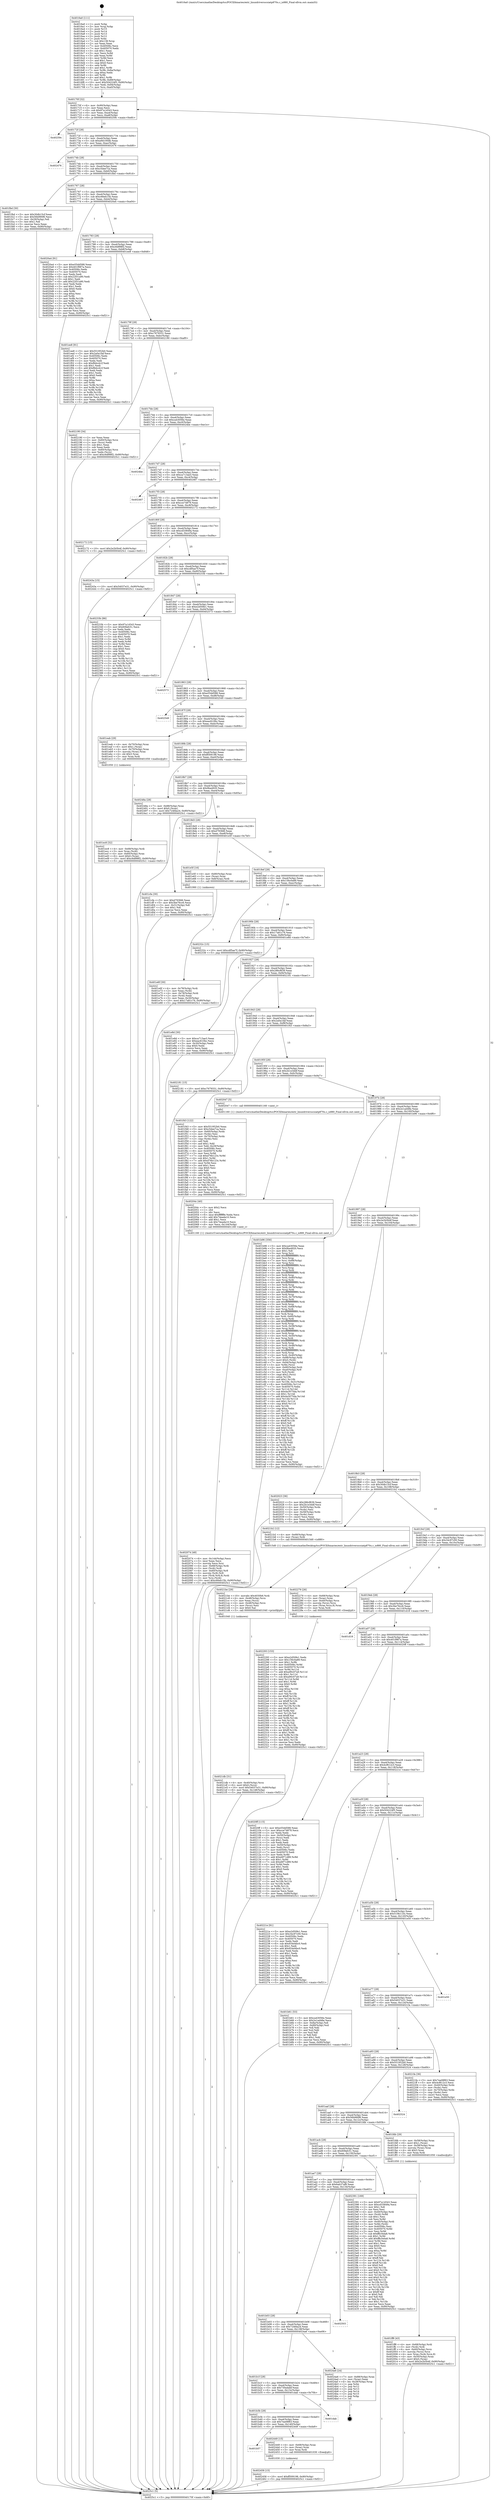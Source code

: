 digraph "0x4016a0" {
  label = "0x4016a0 (/mnt/c/Users/mathe/Desktop/tcc/POCII/binaries/extr_linuxdriversscsiatp870u.c_is880_Final-ollvm.out::main(0))"
  labelloc = "t"
  node[shape=record]

  Entry [label="",width=0.3,height=0.3,shape=circle,fillcolor=black,style=filled]
  "0x40170f" [label="{
     0x40170f [32]\l
     | [instrs]\l
     &nbsp;&nbsp;0x40170f \<+6\>: mov -0x90(%rbp),%eax\l
     &nbsp;&nbsp;0x401715 \<+2\>: mov %eax,%ecx\l
     &nbsp;&nbsp;0x401717 \<+6\>: sub $0x97a14543,%ecx\l
     &nbsp;&nbsp;0x40171d \<+6\>: mov %eax,-0xa4(%rbp)\l
     &nbsp;&nbsp;0x401723 \<+6\>: mov %ecx,-0xa8(%rbp)\l
     &nbsp;&nbsp;0x401729 \<+6\>: je 000000000040259c \<main+0xefc\>\l
  }"]
  "0x40259c" [label="{
     0x40259c\l
  }", style=dashed]
  "0x40172f" [label="{
     0x40172f [28]\l
     | [instrs]\l
     &nbsp;&nbsp;0x40172f \<+5\>: jmp 0000000000401734 \<main+0x94\>\l
     &nbsp;&nbsp;0x401734 \<+6\>: mov -0xa4(%rbp),%eax\l
     &nbsp;&nbsp;0x40173a \<+5\>: sub $0xa9d100db,%eax\l
     &nbsp;&nbsp;0x40173f \<+6\>: mov %eax,-0xac(%rbp)\l
     &nbsp;&nbsp;0x401745 \<+6\>: je 0000000000402476 \<main+0xdd6\>\l
  }"]
  Exit [label="",width=0.3,height=0.3,shape=circle,fillcolor=black,style=filled,peripheries=2]
  "0x402476" [label="{
     0x402476\l
  }", style=dashed]
  "0x40174b" [label="{
     0x40174b [28]\l
     | [instrs]\l
     &nbsp;&nbsp;0x40174b \<+5\>: jmp 0000000000401750 \<main+0xb0\>\l
     &nbsp;&nbsp;0x401750 \<+6\>: mov -0xa4(%rbp),%eax\l
     &nbsp;&nbsp;0x401756 \<+5\>: sub $0xc5dee7ca,%eax\l
     &nbsp;&nbsp;0x40175b \<+6\>: mov %eax,-0xb0(%rbp)\l
     &nbsp;&nbsp;0x401761 \<+6\>: je 0000000000401fbd \<main+0x91d\>\l
  }"]
  "0x402458" [label="{
     0x402458 [15]\l
     | [instrs]\l
     &nbsp;&nbsp;0x402458 \<+10\>: movl $0xff309198,-0x90(%rbp)\l
     &nbsp;&nbsp;0x402462 \<+5\>: jmp 00000000004025c1 \<main+0xf21\>\l
  }"]
  "0x401fbd" [label="{
     0x401fbd [30]\l
     | [instrs]\l
     &nbsp;&nbsp;0x401fbd \<+5\>: mov $0x30db15cf,%eax\l
     &nbsp;&nbsp;0x401fc2 \<+5\>: mov $0x56b990f6,%ecx\l
     &nbsp;&nbsp;0x401fc7 \<+3\>: mov -0x29(%rbp),%dl\l
     &nbsp;&nbsp;0x401fca \<+3\>: test $0x1,%dl\l
     &nbsp;&nbsp;0x401fcd \<+3\>: cmovne %ecx,%eax\l
     &nbsp;&nbsp;0x401fd0 \<+6\>: mov %eax,-0x90(%rbp)\l
     &nbsp;&nbsp;0x401fd6 \<+5\>: jmp 00000000004025c1 \<main+0xf21\>\l
  }"]
  "0x401767" [label="{
     0x401767 [28]\l
     | [instrs]\l
     &nbsp;&nbsp;0x401767 \<+5\>: jmp 000000000040176c \<main+0xcc\>\l
     &nbsp;&nbsp;0x40176c \<+6\>: mov -0xa4(%rbp),%eax\l
     &nbsp;&nbsp;0x401772 \<+5\>: sub $0xc66eb15b,%eax\l
     &nbsp;&nbsp;0x401777 \<+6\>: mov %eax,-0xb4(%rbp)\l
     &nbsp;&nbsp;0x40177d \<+6\>: je 00000000004020a4 \<main+0xa04\>\l
  }"]
  "0x401b57" [label="{
     0x401b57\l
  }", style=dashed]
  "0x4020a4" [label="{
     0x4020a4 [91]\l
     | [instrs]\l
     &nbsp;&nbsp;0x4020a4 \<+5\>: mov $0xe55dd588,%eax\l
     &nbsp;&nbsp;0x4020a9 \<+5\>: mov $0x401f987a,%ecx\l
     &nbsp;&nbsp;0x4020ae \<+7\>: mov 0x40506c,%edx\l
     &nbsp;&nbsp;0x4020b5 \<+7\>: mov 0x405070,%esi\l
     &nbsp;&nbsp;0x4020bc \<+2\>: mov %edx,%edi\l
     &nbsp;&nbsp;0x4020be \<+6\>: sub $0x22f31a90,%edi\l
     &nbsp;&nbsp;0x4020c4 \<+3\>: sub $0x1,%edi\l
     &nbsp;&nbsp;0x4020c7 \<+6\>: add $0x22f31a90,%edi\l
     &nbsp;&nbsp;0x4020cd \<+3\>: imul %edi,%edx\l
     &nbsp;&nbsp;0x4020d0 \<+3\>: and $0x1,%edx\l
     &nbsp;&nbsp;0x4020d3 \<+3\>: cmp $0x0,%edx\l
     &nbsp;&nbsp;0x4020d6 \<+4\>: sete %r8b\l
     &nbsp;&nbsp;0x4020da \<+3\>: cmp $0xa,%esi\l
     &nbsp;&nbsp;0x4020dd \<+4\>: setl %r9b\l
     &nbsp;&nbsp;0x4020e1 \<+3\>: mov %r8b,%r10b\l
     &nbsp;&nbsp;0x4020e4 \<+3\>: and %r9b,%r10b\l
     &nbsp;&nbsp;0x4020e7 \<+3\>: xor %r9b,%r8b\l
     &nbsp;&nbsp;0x4020ea \<+3\>: or %r8b,%r10b\l
     &nbsp;&nbsp;0x4020ed \<+4\>: test $0x1,%r10b\l
     &nbsp;&nbsp;0x4020f1 \<+3\>: cmovne %ecx,%eax\l
     &nbsp;&nbsp;0x4020f4 \<+6\>: mov %eax,-0x90(%rbp)\l
     &nbsp;&nbsp;0x4020fa \<+5\>: jmp 00000000004025c1 \<main+0xf21\>\l
  }"]
  "0x401783" [label="{
     0x401783 [28]\l
     | [instrs]\l
     &nbsp;&nbsp;0x401783 \<+5\>: jmp 0000000000401788 \<main+0xe8\>\l
     &nbsp;&nbsp;0x401788 \<+6\>: mov -0xa4(%rbp),%eax\l
     &nbsp;&nbsp;0x40178e \<+5\>: sub $0xc6df98f2,%eax\l
     &nbsp;&nbsp;0x401793 \<+6\>: mov %eax,-0xb8(%rbp)\l
     &nbsp;&nbsp;0x401799 \<+6\>: je 0000000000401ee8 \<main+0x848\>\l
  }"]
  "0x402449" [label="{
     0x402449 [15]\l
     | [instrs]\l
     &nbsp;&nbsp;0x402449 \<+4\>: mov -0x68(%rbp),%rax\l
     &nbsp;&nbsp;0x40244d \<+3\>: mov (%rax),%rax\l
     &nbsp;&nbsp;0x402450 \<+3\>: mov %rax,%rdi\l
     &nbsp;&nbsp;0x402453 \<+5\>: call 0000000000401030 \<free@plt\>\l
     | [calls]\l
     &nbsp;&nbsp;0x401030 \{1\} (unknown)\l
  }"]
  "0x401ee8" [label="{
     0x401ee8 [91]\l
     | [instrs]\l
     &nbsp;&nbsp;0x401ee8 \<+5\>: mov $0x551952b0,%eax\l
     &nbsp;&nbsp;0x401eed \<+5\>: mov $0x2a0a1faf,%ecx\l
     &nbsp;&nbsp;0x401ef2 \<+7\>: mov 0x40506c,%edx\l
     &nbsp;&nbsp;0x401ef9 \<+7\>: mov 0x405070,%esi\l
     &nbsp;&nbsp;0x401f00 \<+2\>: mov %edx,%edi\l
     &nbsp;&nbsp;0x401f02 \<+6\>: sub $0xf6dccb1f,%edi\l
     &nbsp;&nbsp;0x401f08 \<+3\>: sub $0x1,%edi\l
     &nbsp;&nbsp;0x401f0b \<+6\>: add $0xf6dccb1f,%edi\l
     &nbsp;&nbsp;0x401f11 \<+3\>: imul %edi,%edx\l
     &nbsp;&nbsp;0x401f14 \<+3\>: and $0x1,%edx\l
     &nbsp;&nbsp;0x401f17 \<+3\>: cmp $0x0,%edx\l
     &nbsp;&nbsp;0x401f1a \<+4\>: sete %r8b\l
     &nbsp;&nbsp;0x401f1e \<+3\>: cmp $0xa,%esi\l
     &nbsp;&nbsp;0x401f21 \<+4\>: setl %r9b\l
     &nbsp;&nbsp;0x401f25 \<+3\>: mov %r8b,%r10b\l
     &nbsp;&nbsp;0x401f28 \<+3\>: and %r9b,%r10b\l
     &nbsp;&nbsp;0x401f2b \<+3\>: xor %r9b,%r8b\l
     &nbsp;&nbsp;0x401f2e \<+3\>: or %r8b,%r10b\l
     &nbsp;&nbsp;0x401f31 \<+4\>: test $0x1,%r10b\l
     &nbsp;&nbsp;0x401f35 \<+3\>: cmovne %ecx,%eax\l
     &nbsp;&nbsp;0x401f38 \<+6\>: mov %eax,-0x90(%rbp)\l
     &nbsp;&nbsp;0x401f3e \<+5\>: jmp 00000000004025c1 \<main+0xf21\>\l
  }"]
  "0x40179f" [label="{
     0x40179f [28]\l
     | [instrs]\l
     &nbsp;&nbsp;0x40179f \<+5\>: jmp 00000000004017a4 \<main+0x104\>\l
     &nbsp;&nbsp;0x4017a4 \<+6\>: mov -0xa4(%rbp),%eax\l
     &nbsp;&nbsp;0x4017aa \<+5\>: sub $0xc7679331,%eax\l
     &nbsp;&nbsp;0x4017af \<+6\>: mov %eax,-0xbc(%rbp)\l
     &nbsp;&nbsp;0x4017b5 \<+6\>: je 0000000000402190 \<main+0xaf0\>\l
  }"]
  "0x401b3b" [label="{
     0x401b3b [28]\l
     | [instrs]\l
     &nbsp;&nbsp;0x401b3b \<+5\>: jmp 0000000000401b40 \<main+0x4a0\>\l
     &nbsp;&nbsp;0x401b40 \<+6\>: mov -0xa4(%rbp),%eax\l
     &nbsp;&nbsp;0x401b46 \<+5\>: sub $0x7ea08f63,%eax\l
     &nbsp;&nbsp;0x401b4b \<+6\>: mov %eax,-0x140(%rbp)\l
     &nbsp;&nbsp;0x401b51 \<+6\>: je 0000000000402449 \<main+0xda9\>\l
  }"]
  "0x402190" [label="{
     0x402190 [34]\l
     | [instrs]\l
     &nbsp;&nbsp;0x402190 \<+2\>: xor %eax,%eax\l
     &nbsp;&nbsp;0x402192 \<+4\>: mov -0x60(%rbp),%rcx\l
     &nbsp;&nbsp;0x402196 \<+2\>: mov (%rcx),%edx\l
     &nbsp;&nbsp;0x402198 \<+3\>: sub $0x1,%eax\l
     &nbsp;&nbsp;0x40219b \<+2\>: sub %eax,%edx\l
     &nbsp;&nbsp;0x40219d \<+4\>: mov -0x60(%rbp),%rcx\l
     &nbsp;&nbsp;0x4021a1 \<+2\>: mov %edx,(%rcx)\l
     &nbsp;&nbsp;0x4021a3 \<+10\>: movl $0xc6df98f2,-0x90(%rbp)\l
     &nbsp;&nbsp;0x4021ad \<+5\>: jmp 00000000004025c1 \<main+0xf21\>\l
  }"]
  "0x4017bb" [label="{
     0x4017bb [28]\l
     | [instrs]\l
     &nbsp;&nbsp;0x4017bb \<+5\>: jmp 00000000004017c0 \<main+0x120\>\l
     &nbsp;&nbsp;0x4017c0 \<+6\>: mov -0xa4(%rbp),%eax\l
     &nbsp;&nbsp;0x4017c6 \<+5\>: sub $0xca43056e,%eax\l
     &nbsp;&nbsp;0x4017cb \<+6\>: mov %eax,-0xc0(%rbp)\l
     &nbsp;&nbsp;0x4017d1 \<+6\>: je 00000000004024be \<main+0xe1e\>\l
  }"]
  "0x401dab" [label="{
     0x401dab\l
  }", style=dashed]
  "0x4024be" [label="{
     0x4024be\l
  }", style=dashed]
  "0x4017d7" [label="{
     0x4017d7 [28]\l
     | [instrs]\l
     &nbsp;&nbsp;0x4017d7 \<+5\>: jmp 00000000004017dc \<main+0x13c\>\l
     &nbsp;&nbsp;0x4017dc \<+6\>: mov -0xa4(%rbp),%eax\l
     &nbsp;&nbsp;0x4017e2 \<+5\>: sub $0xca713ae3,%eax\l
     &nbsp;&nbsp;0x4017e7 \<+6\>: mov %eax,-0xc4(%rbp)\l
     &nbsp;&nbsp;0x4017ed \<+6\>: je 0000000000402467 \<main+0xdc7\>\l
  }"]
  "0x401b1f" [label="{
     0x401b1f [28]\l
     | [instrs]\l
     &nbsp;&nbsp;0x401b1f \<+5\>: jmp 0000000000401b24 \<main+0x484\>\l
     &nbsp;&nbsp;0x401b24 \<+6\>: mov -0xa4(%rbp),%eax\l
     &nbsp;&nbsp;0x401b2a \<+5\>: sub $0x730a4ebf,%eax\l
     &nbsp;&nbsp;0x401b2f \<+6\>: mov %eax,-0x13c(%rbp)\l
     &nbsp;&nbsp;0x401b35 \<+6\>: je 0000000000401dab \<main+0x70b\>\l
  }"]
  "0x402467" [label="{
     0x402467\l
  }", style=dashed]
  "0x4017f3" [label="{
     0x4017f3 [28]\l
     | [instrs]\l
     &nbsp;&nbsp;0x4017f3 \<+5\>: jmp 00000000004017f8 \<main+0x158\>\l
     &nbsp;&nbsp;0x4017f8 \<+6\>: mov -0xa4(%rbp),%eax\l
     &nbsp;&nbsp;0x4017fe \<+5\>: sub $0xcce74879,%eax\l
     &nbsp;&nbsp;0x401803 \<+6\>: mov %eax,-0xc8(%rbp)\l
     &nbsp;&nbsp;0x401809 \<+6\>: je 0000000000402172 \<main+0xad2\>\l
  }"]
  "0x4024a6" [label="{
     0x4024a6 [24]\l
     | [instrs]\l
     &nbsp;&nbsp;0x4024a6 \<+7\>: mov -0x88(%rbp),%rax\l
     &nbsp;&nbsp;0x4024ad \<+2\>: mov (%rax),%eax\l
     &nbsp;&nbsp;0x4024af \<+4\>: lea -0x28(%rbp),%rsp\l
     &nbsp;&nbsp;0x4024b3 \<+1\>: pop %rbx\l
     &nbsp;&nbsp;0x4024b4 \<+2\>: pop %r12\l
     &nbsp;&nbsp;0x4024b6 \<+2\>: pop %r13\l
     &nbsp;&nbsp;0x4024b8 \<+2\>: pop %r14\l
     &nbsp;&nbsp;0x4024ba \<+2\>: pop %r15\l
     &nbsp;&nbsp;0x4024bc \<+1\>: pop %rbp\l
     &nbsp;&nbsp;0x4024bd \<+1\>: ret\l
  }"]
  "0x402172" [label="{
     0x402172 [15]\l
     | [instrs]\l
     &nbsp;&nbsp;0x402172 \<+10\>: movl $0x2e2b5b4f,-0x90(%rbp)\l
     &nbsp;&nbsp;0x40217c \<+5\>: jmp 00000000004025c1 \<main+0xf21\>\l
  }"]
  "0x40180f" [label="{
     0x40180f [28]\l
     | [instrs]\l
     &nbsp;&nbsp;0x40180f \<+5\>: jmp 0000000000401814 \<main+0x174\>\l
     &nbsp;&nbsp;0x401814 \<+6\>: mov -0xa4(%rbp),%eax\l
     &nbsp;&nbsp;0x40181a \<+5\>: sub $0xcd33849a,%eax\l
     &nbsp;&nbsp;0x40181f \<+6\>: mov %eax,-0xcc(%rbp)\l
     &nbsp;&nbsp;0x401825 \<+6\>: je 000000000040243a \<main+0xd9a\>\l
  }"]
  "0x401b03" [label="{
     0x401b03 [28]\l
     | [instrs]\l
     &nbsp;&nbsp;0x401b03 \<+5\>: jmp 0000000000401b08 \<main+0x468\>\l
     &nbsp;&nbsp;0x401b08 \<+6\>: mov -0xa4(%rbp),%eax\l
     &nbsp;&nbsp;0x401b0e \<+5\>: sub $0x724fda24,%eax\l
     &nbsp;&nbsp;0x401b13 \<+6\>: mov %eax,-0x138(%rbp)\l
     &nbsp;&nbsp;0x401b19 \<+6\>: je 00000000004024a6 \<main+0xe06\>\l
  }"]
  "0x40243a" [label="{
     0x40243a [15]\l
     | [instrs]\l
     &nbsp;&nbsp;0x40243a \<+10\>: movl $0x54037e31,-0x90(%rbp)\l
     &nbsp;&nbsp;0x402444 \<+5\>: jmp 00000000004025c1 \<main+0xf21\>\l
  }"]
  "0x40182b" [label="{
     0x40182b [28]\l
     | [instrs]\l
     &nbsp;&nbsp;0x40182b \<+5\>: jmp 0000000000401830 \<main+0x190\>\l
     &nbsp;&nbsp;0x401830 \<+6\>: mov -0xa4(%rbp),%eax\l
     &nbsp;&nbsp;0x401836 \<+5\>: sub $0xcdf5ae7f,%eax\l
     &nbsp;&nbsp;0x40183b \<+6\>: mov %eax,-0xd0(%rbp)\l
     &nbsp;&nbsp;0x401841 \<+6\>: je 000000000040233b \<main+0xc9b\>\l
  }"]
  "0x402503" [label="{
     0x402503\l
  }", style=dashed]
  "0x40233b" [label="{
     0x40233b [86]\l
     | [instrs]\l
     &nbsp;&nbsp;0x40233b \<+5\>: mov $0x97a14543,%eax\l
     &nbsp;&nbsp;0x402340 \<+5\>: mov $0x60fafc51,%ecx\l
     &nbsp;&nbsp;0x402345 \<+2\>: xor %edx,%edx\l
     &nbsp;&nbsp;0x402347 \<+7\>: mov 0x40506c,%esi\l
     &nbsp;&nbsp;0x40234e \<+7\>: mov 0x405070,%edi\l
     &nbsp;&nbsp;0x402355 \<+3\>: sub $0x1,%edx\l
     &nbsp;&nbsp;0x402358 \<+3\>: mov %esi,%r8d\l
     &nbsp;&nbsp;0x40235b \<+3\>: add %edx,%r8d\l
     &nbsp;&nbsp;0x40235e \<+4\>: imul %r8d,%esi\l
     &nbsp;&nbsp;0x402362 \<+3\>: and $0x1,%esi\l
     &nbsp;&nbsp;0x402365 \<+3\>: cmp $0x0,%esi\l
     &nbsp;&nbsp;0x402368 \<+4\>: sete %r9b\l
     &nbsp;&nbsp;0x40236c \<+3\>: cmp $0xa,%edi\l
     &nbsp;&nbsp;0x40236f \<+4\>: setl %r10b\l
     &nbsp;&nbsp;0x402373 \<+3\>: mov %r9b,%r11b\l
     &nbsp;&nbsp;0x402376 \<+3\>: and %r10b,%r11b\l
     &nbsp;&nbsp;0x402379 \<+3\>: xor %r10b,%r9b\l
     &nbsp;&nbsp;0x40237c \<+3\>: or %r9b,%r11b\l
     &nbsp;&nbsp;0x40237f \<+4\>: test $0x1,%r11b\l
     &nbsp;&nbsp;0x402383 \<+3\>: cmovne %ecx,%eax\l
     &nbsp;&nbsp;0x402386 \<+6\>: mov %eax,-0x90(%rbp)\l
     &nbsp;&nbsp;0x40238c \<+5\>: jmp 00000000004025c1 \<main+0xf21\>\l
  }"]
  "0x401847" [label="{
     0x401847 [28]\l
     | [instrs]\l
     &nbsp;&nbsp;0x401847 \<+5\>: jmp 000000000040184c \<main+0x1ac\>\l
     &nbsp;&nbsp;0x40184c \<+6\>: mov -0xa4(%rbp),%eax\l
     &nbsp;&nbsp;0x401852 \<+5\>: sub $0xe2d50fe1,%eax\l
     &nbsp;&nbsp;0x401857 \<+6\>: mov %eax,-0xd4(%rbp)\l
     &nbsp;&nbsp;0x40185d \<+6\>: je 0000000000402573 \<main+0xed3\>\l
  }"]
  "0x401ae7" [label="{
     0x401ae7 [28]\l
     | [instrs]\l
     &nbsp;&nbsp;0x401ae7 \<+5\>: jmp 0000000000401aec \<main+0x44c\>\l
     &nbsp;&nbsp;0x401aec \<+6\>: mov -0xa4(%rbp),%eax\l
     &nbsp;&nbsp;0x401af2 \<+5\>: sub $0x6ab37af8,%eax\l
     &nbsp;&nbsp;0x401af7 \<+6\>: mov %eax,-0x134(%rbp)\l
     &nbsp;&nbsp;0x401afd \<+6\>: je 0000000000402503 \<main+0xe63\>\l
  }"]
  "0x402573" [label="{
     0x402573\l
  }", style=dashed]
  "0x401863" [label="{
     0x401863 [28]\l
     | [instrs]\l
     &nbsp;&nbsp;0x401863 \<+5\>: jmp 0000000000401868 \<main+0x1c8\>\l
     &nbsp;&nbsp;0x401868 \<+6\>: mov -0xa4(%rbp),%eax\l
     &nbsp;&nbsp;0x40186e \<+5\>: sub $0xe55dd588,%eax\l
     &nbsp;&nbsp;0x401873 \<+6\>: mov %eax,-0xd8(%rbp)\l
     &nbsp;&nbsp;0x401879 \<+6\>: je 0000000000402549 \<main+0xea9\>\l
  }"]
  "0x402391" [label="{
     0x402391 [169]\l
     | [instrs]\l
     &nbsp;&nbsp;0x402391 \<+5\>: mov $0x97a14543,%eax\l
     &nbsp;&nbsp;0x402396 \<+5\>: mov $0xcd33849a,%ecx\l
     &nbsp;&nbsp;0x40239b \<+2\>: mov $0x1,%dl\l
     &nbsp;&nbsp;0x40239d \<+2\>: xor %esi,%esi\l
     &nbsp;&nbsp;0x40239f \<+4\>: mov -0x40(%rbp),%rdi\l
     &nbsp;&nbsp;0x4023a3 \<+3\>: mov (%rdi),%r8d\l
     &nbsp;&nbsp;0x4023a6 \<+3\>: sub $0x1,%esi\l
     &nbsp;&nbsp;0x4023a9 \<+3\>: sub %esi,%r8d\l
     &nbsp;&nbsp;0x4023ac \<+4\>: mov -0x40(%rbp),%rdi\l
     &nbsp;&nbsp;0x4023b0 \<+3\>: mov %r8d,(%rdi)\l
     &nbsp;&nbsp;0x4023b3 \<+7\>: mov 0x40506c,%esi\l
     &nbsp;&nbsp;0x4023ba \<+8\>: mov 0x405070,%r8d\l
     &nbsp;&nbsp;0x4023c2 \<+3\>: mov %esi,%r9d\l
     &nbsp;&nbsp;0x4023c5 \<+7\>: sub $0xffb34da8,%r9d\l
     &nbsp;&nbsp;0x4023cc \<+4\>: sub $0x1,%r9d\l
     &nbsp;&nbsp;0x4023d0 \<+7\>: add $0xffb34da8,%r9d\l
     &nbsp;&nbsp;0x4023d7 \<+4\>: imul %r9d,%esi\l
     &nbsp;&nbsp;0x4023db \<+3\>: and $0x1,%esi\l
     &nbsp;&nbsp;0x4023de \<+3\>: cmp $0x0,%esi\l
     &nbsp;&nbsp;0x4023e1 \<+4\>: sete %r10b\l
     &nbsp;&nbsp;0x4023e5 \<+4\>: cmp $0xa,%r8d\l
     &nbsp;&nbsp;0x4023e9 \<+4\>: setl %r11b\l
     &nbsp;&nbsp;0x4023ed \<+3\>: mov %r10b,%bl\l
     &nbsp;&nbsp;0x4023f0 \<+3\>: xor $0xff,%bl\l
     &nbsp;&nbsp;0x4023f3 \<+3\>: mov %r11b,%r14b\l
     &nbsp;&nbsp;0x4023f6 \<+4\>: xor $0xff,%r14b\l
     &nbsp;&nbsp;0x4023fa \<+3\>: xor $0x0,%dl\l
     &nbsp;&nbsp;0x4023fd \<+3\>: mov %bl,%r15b\l
     &nbsp;&nbsp;0x402400 \<+4\>: and $0x0,%r15b\l
     &nbsp;&nbsp;0x402404 \<+3\>: and %dl,%r10b\l
     &nbsp;&nbsp;0x402407 \<+3\>: mov %r14b,%r12b\l
     &nbsp;&nbsp;0x40240a \<+4\>: and $0x0,%r12b\l
     &nbsp;&nbsp;0x40240e \<+3\>: and %dl,%r11b\l
     &nbsp;&nbsp;0x402411 \<+3\>: or %r10b,%r15b\l
     &nbsp;&nbsp;0x402414 \<+3\>: or %r11b,%r12b\l
     &nbsp;&nbsp;0x402417 \<+3\>: xor %r12b,%r15b\l
     &nbsp;&nbsp;0x40241a \<+3\>: or %r14b,%bl\l
     &nbsp;&nbsp;0x40241d \<+3\>: xor $0xff,%bl\l
     &nbsp;&nbsp;0x402420 \<+3\>: or $0x0,%dl\l
     &nbsp;&nbsp;0x402423 \<+2\>: and %dl,%bl\l
     &nbsp;&nbsp;0x402425 \<+3\>: or %bl,%r15b\l
     &nbsp;&nbsp;0x402428 \<+4\>: test $0x1,%r15b\l
     &nbsp;&nbsp;0x40242c \<+3\>: cmovne %ecx,%eax\l
     &nbsp;&nbsp;0x40242f \<+6\>: mov %eax,-0x90(%rbp)\l
     &nbsp;&nbsp;0x402435 \<+5\>: jmp 00000000004025c1 \<main+0xf21\>\l
  }"]
  "0x402549" [label="{
     0x402549\l
  }", style=dashed]
  "0x40187f" [label="{
     0x40187f [28]\l
     | [instrs]\l
     &nbsp;&nbsp;0x40187f \<+5\>: jmp 0000000000401884 \<main+0x1e4\>\l
     &nbsp;&nbsp;0x401884 \<+6\>: mov -0xa4(%rbp),%eax\l
     &nbsp;&nbsp;0x40188a \<+5\>: sub $0xeac610bc,%eax\l
     &nbsp;&nbsp;0x40188f \<+6\>: mov %eax,-0xdc(%rbp)\l
     &nbsp;&nbsp;0x401895 \<+6\>: je 0000000000401eab \<main+0x80b\>\l
  }"]
  "0x402293" [label="{
     0x402293 [153]\l
     | [instrs]\l
     &nbsp;&nbsp;0x402293 \<+5\>: mov $0xe2d50fe1,%edx\l
     &nbsp;&nbsp;0x402298 \<+5\>: mov $0x156c0a89,%esi\l
     &nbsp;&nbsp;0x40229d \<+3\>: mov $0x1,%r8b\l
     &nbsp;&nbsp;0x4022a0 \<+8\>: mov 0x40506c,%r9d\l
     &nbsp;&nbsp;0x4022a8 \<+8\>: mov 0x405070,%r10d\l
     &nbsp;&nbsp;0x4022b0 \<+3\>: mov %r9d,%r11d\l
     &nbsp;&nbsp;0x4022b3 \<+7\>: add $0xa90c07a9,%r11d\l
     &nbsp;&nbsp;0x4022ba \<+4\>: sub $0x1,%r11d\l
     &nbsp;&nbsp;0x4022be \<+7\>: sub $0xa90c07a9,%r11d\l
     &nbsp;&nbsp;0x4022c5 \<+4\>: imul %r11d,%r9d\l
     &nbsp;&nbsp;0x4022c9 \<+4\>: and $0x1,%r9d\l
     &nbsp;&nbsp;0x4022cd \<+4\>: cmp $0x0,%r9d\l
     &nbsp;&nbsp;0x4022d1 \<+3\>: sete %bl\l
     &nbsp;&nbsp;0x4022d4 \<+4\>: cmp $0xa,%r10d\l
     &nbsp;&nbsp;0x4022d8 \<+4\>: setl %r14b\l
     &nbsp;&nbsp;0x4022dc \<+3\>: mov %bl,%r15b\l
     &nbsp;&nbsp;0x4022df \<+4\>: xor $0xff,%r15b\l
     &nbsp;&nbsp;0x4022e3 \<+3\>: mov %r14b,%r12b\l
     &nbsp;&nbsp;0x4022e6 \<+4\>: xor $0xff,%r12b\l
     &nbsp;&nbsp;0x4022ea \<+4\>: xor $0x1,%r8b\l
     &nbsp;&nbsp;0x4022ee \<+3\>: mov %r15b,%r13b\l
     &nbsp;&nbsp;0x4022f1 \<+4\>: and $0xff,%r13b\l
     &nbsp;&nbsp;0x4022f5 \<+3\>: and %r8b,%bl\l
     &nbsp;&nbsp;0x4022f8 \<+3\>: mov %r12b,%al\l
     &nbsp;&nbsp;0x4022fb \<+2\>: and $0xff,%al\l
     &nbsp;&nbsp;0x4022fd \<+3\>: and %r8b,%r14b\l
     &nbsp;&nbsp;0x402300 \<+3\>: or %bl,%r13b\l
     &nbsp;&nbsp;0x402303 \<+3\>: or %r14b,%al\l
     &nbsp;&nbsp;0x402306 \<+3\>: xor %al,%r13b\l
     &nbsp;&nbsp;0x402309 \<+3\>: or %r12b,%r15b\l
     &nbsp;&nbsp;0x40230c \<+4\>: xor $0xff,%r15b\l
     &nbsp;&nbsp;0x402310 \<+4\>: or $0x1,%r8b\l
     &nbsp;&nbsp;0x402314 \<+3\>: and %r8b,%r15b\l
     &nbsp;&nbsp;0x402317 \<+3\>: or %r15b,%r13b\l
     &nbsp;&nbsp;0x40231a \<+4\>: test $0x1,%r13b\l
     &nbsp;&nbsp;0x40231e \<+3\>: cmovne %esi,%edx\l
     &nbsp;&nbsp;0x402321 \<+6\>: mov %edx,-0x90(%rbp)\l
     &nbsp;&nbsp;0x402327 \<+5\>: jmp 00000000004025c1 \<main+0xf21\>\l
  }"]
  "0x401eab" [label="{
     0x401eab [29]\l
     | [instrs]\l
     &nbsp;&nbsp;0x401eab \<+4\>: mov -0x70(%rbp),%rax\l
     &nbsp;&nbsp;0x401eaf \<+6\>: movl $0x1,(%rax)\l
     &nbsp;&nbsp;0x401eb5 \<+4\>: mov -0x70(%rbp),%rax\l
     &nbsp;&nbsp;0x401eb9 \<+3\>: movslq (%rax),%rax\l
     &nbsp;&nbsp;0x401ebc \<+4\>: shl $0x3,%rax\l
     &nbsp;&nbsp;0x401ec0 \<+3\>: mov %rax,%rdi\l
     &nbsp;&nbsp;0x401ec3 \<+5\>: call 0000000000401050 \<malloc@plt\>\l
     | [calls]\l
     &nbsp;&nbsp;0x401050 \{1\} (unknown)\l
  }"]
  "0x40189b" [label="{
     0x40189b [28]\l
     | [instrs]\l
     &nbsp;&nbsp;0x40189b \<+5\>: jmp 00000000004018a0 \<main+0x200\>\l
     &nbsp;&nbsp;0x4018a0 \<+6\>: mov -0xa4(%rbp),%eax\l
     &nbsp;&nbsp;0x4018a6 \<+5\>: sub $0xff309198,%eax\l
     &nbsp;&nbsp;0x4018ab \<+6\>: mov %eax,-0xe0(%rbp)\l
     &nbsp;&nbsp;0x4018b1 \<+6\>: je 000000000040248a \<main+0xdea\>\l
  }"]
  "0x4021db" [label="{
     0x4021db [31]\l
     | [instrs]\l
     &nbsp;&nbsp;0x4021db \<+4\>: mov -0x40(%rbp),%rcx\l
     &nbsp;&nbsp;0x4021df \<+6\>: movl $0x0,(%rcx)\l
     &nbsp;&nbsp;0x4021e5 \<+10\>: movl $0x54037e31,-0x90(%rbp)\l
     &nbsp;&nbsp;0x4021ef \<+6\>: mov %eax,-0x148(%rbp)\l
     &nbsp;&nbsp;0x4021f5 \<+5\>: jmp 00000000004025c1 \<main+0xf21\>\l
  }"]
  "0x40248a" [label="{
     0x40248a [28]\l
     | [instrs]\l
     &nbsp;&nbsp;0x40248a \<+7\>: mov -0x88(%rbp),%rax\l
     &nbsp;&nbsp;0x402491 \<+6\>: movl $0x0,(%rax)\l
     &nbsp;&nbsp;0x402497 \<+10\>: movl $0x724fda24,-0x90(%rbp)\l
     &nbsp;&nbsp;0x4024a1 \<+5\>: jmp 00000000004025c1 \<main+0xf21\>\l
  }"]
  "0x4018b7" [label="{
     0x4018b7 [28]\l
     | [instrs]\l
     &nbsp;&nbsp;0x4018b7 \<+5\>: jmp 00000000004018bc \<main+0x21c\>\l
     &nbsp;&nbsp;0x4018bc \<+6\>: mov -0xa4(%rbp),%eax\l
     &nbsp;&nbsp;0x4018c2 \<+5\>: sub $0x9ba4920,%eax\l
     &nbsp;&nbsp;0x4018c7 \<+6\>: mov %eax,-0xe4(%rbp)\l
     &nbsp;&nbsp;0x4018cd \<+6\>: je 0000000000401cfa \<main+0x65a\>\l
  }"]
  "0x4021be" [label="{
     0x4021be [29]\l
     | [instrs]\l
     &nbsp;&nbsp;0x4021be \<+10\>: movabs $0x4030b6,%rdi\l
     &nbsp;&nbsp;0x4021c8 \<+4\>: mov -0x48(%rbp),%rcx\l
     &nbsp;&nbsp;0x4021cc \<+2\>: mov %eax,(%rcx)\l
     &nbsp;&nbsp;0x4021ce \<+4\>: mov -0x48(%rbp),%rcx\l
     &nbsp;&nbsp;0x4021d2 \<+2\>: mov (%rcx),%esi\l
     &nbsp;&nbsp;0x4021d4 \<+2\>: mov $0x0,%al\l
     &nbsp;&nbsp;0x4021d6 \<+5\>: call 0000000000401040 \<printf@plt\>\l
     | [calls]\l
     &nbsp;&nbsp;0x401040 \{1\} (unknown)\l
  }"]
  "0x401cfa" [label="{
     0x401cfa [30]\l
     | [instrs]\l
     &nbsp;&nbsp;0x401cfa \<+5\>: mov $0xd793fd6,%eax\l
     &nbsp;&nbsp;0x401cff \<+5\>: mov $0x3be76cc6,%ecx\l
     &nbsp;&nbsp;0x401d04 \<+3\>: mov -0x31(%rbp),%dl\l
     &nbsp;&nbsp;0x401d07 \<+3\>: test $0x1,%dl\l
     &nbsp;&nbsp;0x401d0a \<+3\>: cmovne %ecx,%eax\l
     &nbsp;&nbsp;0x401d0d \<+6\>: mov %eax,-0x90(%rbp)\l
     &nbsp;&nbsp;0x401d13 \<+5\>: jmp 00000000004025c1 \<main+0xf21\>\l
  }"]
  "0x4018d3" [label="{
     0x4018d3 [28]\l
     | [instrs]\l
     &nbsp;&nbsp;0x4018d3 \<+5\>: jmp 00000000004018d8 \<main+0x238\>\l
     &nbsp;&nbsp;0x4018d8 \<+6\>: mov -0xa4(%rbp),%eax\l
     &nbsp;&nbsp;0x4018de \<+5\>: sub $0xd793fd6,%eax\l
     &nbsp;&nbsp;0x4018e3 \<+6\>: mov %eax,-0xe8(%rbp)\l
     &nbsp;&nbsp;0x4018e9 \<+6\>: je 0000000000401e5f \<main+0x7bf\>\l
  }"]
  "0x402074" [label="{
     0x402074 [48]\l
     | [instrs]\l
     &nbsp;&nbsp;0x402074 \<+6\>: mov -0x144(%rbp),%ecx\l
     &nbsp;&nbsp;0x40207a \<+3\>: imul %eax,%ecx\l
     &nbsp;&nbsp;0x40207d \<+3\>: movslq %ecx,%rsi\l
     &nbsp;&nbsp;0x402080 \<+4\>: mov -0x68(%rbp),%rdi\l
     &nbsp;&nbsp;0x402084 \<+3\>: mov (%rdi),%rdi\l
     &nbsp;&nbsp;0x402087 \<+4\>: mov -0x60(%rbp),%r8\l
     &nbsp;&nbsp;0x40208b \<+3\>: movslq (%r8),%r8\l
     &nbsp;&nbsp;0x40208e \<+4\>: mov (%rdi,%r8,8),%rdi\l
     &nbsp;&nbsp;0x402092 \<+3\>: mov %rsi,(%rdi)\l
     &nbsp;&nbsp;0x402095 \<+10\>: movl $0xc66eb15b,-0x90(%rbp)\l
     &nbsp;&nbsp;0x40209f \<+5\>: jmp 00000000004025c1 \<main+0xf21\>\l
  }"]
  "0x401e5f" [label="{
     0x401e5f [16]\l
     | [instrs]\l
     &nbsp;&nbsp;0x401e5f \<+4\>: mov -0x80(%rbp),%rax\l
     &nbsp;&nbsp;0x401e63 \<+3\>: mov (%rax),%rax\l
     &nbsp;&nbsp;0x401e66 \<+4\>: mov 0x8(%rax),%rdi\l
     &nbsp;&nbsp;0x401e6a \<+5\>: call 0000000000401060 \<atoi@plt\>\l
     | [calls]\l
     &nbsp;&nbsp;0x401060 \{1\} (unknown)\l
  }"]
  "0x4018ef" [label="{
     0x4018ef [28]\l
     | [instrs]\l
     &nbsp;&nbsp;0x4018ef \<+5\>: jmp 00000000004018f4 \<main+0x254\>\l
     &nbsp;&nbsp;0x4018f4 \<+6\>: mov -0xa4(%rbp),%eax\l
     &nbsp;&nbsp;0x4018fa \<+5\>: sub $0x156c0a89,%eax\l
     &nbsp;&nbsp;0x4018ff \<+6\>: mov %eax,-0xec(%rbp)\l
     &nbsp;&nbsp;0x401905 \<+6\>: je 000000000040232c \<main+0xc8c\>\l
  }"]
  "0x40204c" [label="{
     0x40204c [40]\l
     | [instrs]\l
     &nbsp;&nbsp;0x40204c \<+5\>: mov $0x2,%ecx\l
     &nbsp;&nbsp;0x402051 \<+1\>: cltd\l
     &nbsp;&nbsp;0x402052 \<+2\>: idiv %ecx\l
     &nbsp;&nbsp;0x402054 \<+6\>: imul $0xfffffffe,%edx,%ecx\l
     &nbsp;&nbsp;0x40205a \<+6\>: add $0x74eada10,%ecx\l
     &nbsp;&nbsp;0x402060 \<+3\>: add $0x1,%ecx\l
     &nbsp;&nbsp;0x402063 \<+6\>: sub $0x74eada10,%ecx\l
     &nbsp;&nbsp;0x402069 \<+6\>: mov %ecx,-0x144(%rbp)\l
     &nbsp;&nbsp;0x40206f \<+5\>: call 0000000000401160 \<next_i\>\l
     | [calls]\l
     &nbsp;&nbsp;0x401160 \{1\} (/mnt/c/Users/mathe/Desktop/tcc/POCII/binaries/extr_linuxdriversscsiatp870u.c_is880_Final-ollvm.out::next_i)\l
  }"]
  "0x40232c" [label="{
     0x40232c [15]\l
     | [instrs]\l
     &nbsp;&nbsp;0x40232c \<+10\>: movl $0xcdf5ae7f,-0x90(%rbp)\l
     &nbsp;&nbsp;0x402336 \<+5\>: jmp 00000000004025c1 \<main+0xf21\>\l
  }"]
  "0x40190b" [label="{
     0x40190b [28]\l
     | [instrs]\l
     &nbsp;&nbsp;0x40190b \<+5\>: jmp 0000000000401910 \<main+0x270\>\l
     &nbsp;&nbsp;0x401910 \<+6\>: mov -0xa4(%rbp),%eax\l
     &nbsp;&nbsp;0x401916 \<+5\>: sub $0x17a81c76,%eax\l
     &nbsp;&nbsp;0x40191b \<+6\>: mov %eax,-0xf0(%rbp)\l
     &nbsp;&nbsp;0x401921 \<+6\>: je 0000000000401e8d \<main+0x7ed\>\l
  }"]
  "0x401ff8" [label="{
     0x401ff8 [43]\l
     | [instrs]\l
     &nbsp;&nbsp;0x401ff8 \<+4\>: mov -0x68(%rbp),%rdi\l
     &nbsp;&nbsp;0x401ffc \<+3\>: mov (%rdi),%rdi\l
     &nbsp;&nbsp;0x401fff \<+4\>: mov -0x60(%rbp),%rcx\l
     &nbsp;&nbsp;0x402003 \<+3\>: movslq (%rcx),%rcx\l
     &nbsp;&nbsp;0x402006 \<+4\>: mov %rax,(%rdi,%rcx,8)\l
     &nbsp;&nbsp;0x40200a \<+4\>: mov -0x50(%rbp),%rax\l
     &nbsp;&nbsp;0x40200e \<+6\>: movl $0x0,(%rax)\l
     &nbsp;&nbsp;0x402014 \<+10\>: movl $0x2e2b5b4f,-0x90(%rbp)\l
     &nbsp;&nbsp;0x40201e \<+5\>: jmp 00000000004025c1 \<main+0xf21\>\l
  }"]
  "0x401e8d" [label="{
     0x401e8d [30]\l
     | [instrs]\l
     &nbsp;&nbsp;0x401e8d \<+5\>: mov $0xca713ae3,%eax\l
     &nbsp;&nbsp;0x401e92 \<+5\>: mov $0xeac610bc,%ecx\l
     &nbsp;&nbsp;0x401e97 \<+3\>: mov -0x30(%rbp),%edx\l
     &nbsp;&nbsp;0x401e9a \<+3\>: cmp $0x0,%edx\l
     &nbsp;&nbsp;0x401e9d \<+3\>: cmove %ecx,%eax\l
     &nbsp;&nbsp;0x401ea0 \<+6\>: mov %eax,-0x90(%rbp)\l
     &nbsp;&nbsp;0x401ea6 \<+5\>: jmp 00000000004025c1 \<main+0xf21\>\l
  }"]
  "0x401927" [label="{
     0x401927 [28]\l
     | [instrs]\l
     &nbsp;&nbsp;0x401927 \<+5\>: jmp 000000000040192c \<main+0x28c\>\l
     &nbsp;&nbsp;0x40192c \<+6\>: mov -0xa4(%rbp),%eax\l
     &nbsp;&nbsp;0x401932 \<+5\>: sub $0x286cf639,%eax\l
     &nbsp;&nbsp;0x401937 \<+6\>: mov %eax,-0xf4(%rbp)\l
     &nbsp;&nbsp;0x40193d \<+6\>: je 0000000000402181 \<main+0xae1\>\l
  }"]
  "0x401acb" [label="{
     0x401acb [28]\l
     | [instrs]\l
     &nbsp;&nbsp;0x401acb \<+5\>: jmp 0000000000401ad0 \<main+0x430\>\l
     &nbsp;&nbsp;0x401ad0 \<+6\>: mov -0xa4(%rbp),%eax\l
     &nbsp;&nbsp;0x401ad6 \<+5\>: sub $0x60fafc51,%eax\l
     &nbsp;&nbsp;0x401adb \<+6\>: mov %eax,-0x130(%rbp)\l
     &nbsp;&nbsp;0x401ae1 \<+6\>: je 0000000000402391 \<main+0xcf1\>\l
  }"]
  "0x402181" [label="{
     0x402181 [15]\l
     | [instrs]\l
     &nbsp;&nbsp;0x402181 \<+10\>: movl $0xc7679331,-0x90(%rbp)\l
     &nbsp;&nbsp;0x40218b \<+5\>: jmp 00000000004025c1 \<main+0xf21\>\l
  }"]
  "0x401943" [label="{
     0x401943 [28]\l
     | [instrs]\l
     &nbsp;&nbsp;0x401943 \<+5\>: jmp 0000000000401948 \<main+0x2a8\>\l
     &nbsp;&nbsp;0x401948 \<+6\>: mov -0xa4(%rbp),%eax\l
     &nbsp;&nbsp;0x40194e \<+5\>: sub $0x2a0a1faf,%eax\l
     &nbsp;&nbsp;0x401953 \<+6\>: mov %eax,-0xf8(%rbp)\l
     &nbsp;&nbsp;0x401959 \<+6\>: je 0000000000401f43 \<main+0x8a3\>\l
  }"]
  "0x401fdb" [label="{
     0x401fdb [29]\l
     | [instrs]\l
     &nbsp;&nbsp;0x401fdb \<+4\>: mov -0x58(%rbp),%rax\l
     &nbsp;&nbsp;0x401fdf \<+6\>: movl $0x1,(%rax)\l
     &nbsp;&nbsp;0x401fe5 \<+4\>: mov -0x58(%rbp),%rax\l
     &nbsp;&nbsp;0x401fe9 \<+3\>: movslq (%rax),%rax\l
     &nbsp;&nbsp;0x401fec \<+4\>: shl $0x3,%rax\l
     &nbsp;&nbsp;0x401ff0 \<+3\>: mov %rax,%rdi\l
     &nbsp;&nbsp;0x401ff3 \<+5\>: call 0000000000401050 \<malloc@plt\>\l
     | [calls]\l
     &nbsp;&nbsp;0x401050 \{1\} (unknown)\l
  }"]
  "0x401f43" [label="{
     0x401f43 [122]\l
     | [instrs]\l
     &nbsp;&nbsp;0x401f43 \<+5\>: mov $0x551952b0,%eax\l
     &nbsp;&nbsp;0x401f48 \<+5\>: mov $0xc5dee7ca,%ecx\l
     &nbsp;&nbsp;0x401f4d \<+4\>: mov -0x60(%rbp),%rdx\l
     &nbsp;&nbsp;0x401f51 \<+2\>: mov (%rdx),%esi\l
     &nbsp;&nbsp;0x401f53 \<+4\>: mov -0x70(%rbp),%rdx\l
     &nbsp;&nbsp;0x401f57 \<+2\>: cmp (%rdx),%esi\l
     &nbsp;&nbsp;0x401f59 \<+4\>: setl %dil\l
     &nbsp;&nbsp;0x401f5d \<+4\>: and $0x1,%dil\l
     &nbsp;&nbsp;0x401f61 \<+4\>: mov %dil,-0x29(%rbp)\l
     &nbsp;&nbsp;0x401f65 \<+7\>: mov 0x40506c,%esi\l
     &nbsp;&nbsp;0x401f6c \<+8\>: mov 0x405070,%r8d\l
     &nbsp;&nbsp;0x401f74 \<+3\>: mov %esi,%r9d\l
     &nbsp;&nbsp;0x401f77 \<+7\>: sub $0xd76b123c,%r9d\l
     &nbsp;&nbsp;0x401f7e \<+4\>: sub $0x1,%r9d\l
     &nbsp;&nbsp;0x401f82 \<+7\>: add $0xd76b123c,%r9d\l
     &nbsp;&nbsp;0x401f89 \<+4\>: imul %r9d,%esi\l
     &nbsp;&nbsp;0x401f8d \<+3\>: and $0x1,%esi\l
     &nbsp;&nbsp;0x401f90 \<+3\>: cmp $0x0,%esi\l
     &nbsp;&nbsp;0x401f93 \<+4\>: sete %dil\l
     &nbsp;&nbsp;0x401f97 \<+4\>: cmp $0xa,%r8d\l
     &nbsp;&nbsp;0x401f9b \<+4\>: setl %r10b\l
     &nbsp;&nbsp;0x401f9f \<+3\>: mov %dil,%r11b\l
     &nbsp;&nbsp;0x401fa2 \<+3\>: and %r10b,%r11b\l
     &nbsp;&nbsp;0x401fa5 \<+3\>: xor %r10b,%dil\l
     &nbsp;&nbsp;0x401fa8 \<+3\>: or %dil,%r11b\l
     &nbsp;&nbsp;0x401fab \<+4\>: test $0x1,%r11b\l
     &nbsp;&nbsp;0x401faf \<+3\>: cmovne %ecx,%eax\l
     &nbsp;&nbsp;0x401fb2 \<+6\>: mov %eax,-0x90(%rbp)\l
     &nbsp;&nbsp;0x401fb8 \<+5\>: jmp 00000000004025c1 \<main+0xf21\>\l
  }"]
  "0x40195f" [label="{
     0x40195f [28]\l
     | [instrs]\l
     &nbsp;&nbsp;0x40195f \<+5\>: jmp 0000000000401964 \<main+0x2c4\>\l
     &nbsp;&nbsp;0x401964 \<+6\>: mov -0xa4(%rbp),%eax\l
     &nbsp;&nbsp;0x40196a \<+5\>: sub $0x2b1e3ddf,%eax\l
     &nbsp;&nbsp;0x40196f \<+6\>: mov %eax,-0xfc(%rbp)\l
     &nbsp;&nbsp;0x401975 \<+6\>: je 0000000000402047 \<main+0x9a7\>\l
  }"]
  "0x401aaf" [label="{
     0x401aaf [28]\l
     | [instrs]\l
     &nbsp;&nbsp;0x401aaf \<+5\>: jmp 0000000000401ab4 \<main+0x414\>\l
     &nbsp;&nbsp;0x401ab4 \<+6\>: mov -0xa4(%rbp),%eax\l
     &nbsp;&nbsp;0x401aba \<+5\>: sub $0x56b990f6,%eax\l
     &nbsp;&nbsp;0x401abf \<+6\>: mov %eax,-0x12c(%rbp)\l
     &nbsp;&nbsp;0x401ac5 \<+6\>: je 0000000000401fdb \<main+0x93b\>\l
  }"]
  "0x402047" [label="{
     0x402047 [5]\l
     | [instrs]\l
     &nbsp;&nbsp;0x402047 \<+5\>: call 0000000000401160 \<next_i\>\l
     | [calls]\l
     &nbsp;&nbsp;0x401160 \{1\} (/mnt/c/Users/mathe/Desktop/tcc/POCII/binaries/extr_linuxdriversscsiatp870u.c_is880_Final-ollvm.out::next_i)\l
  }"]
  "0x40197b" [label="{
     0x40197b [28]\l
     | [instrs]\l
     &nbsp;&nbsp;0x40197b \<+5\>: jmp 0000000000401980 \<main+0x2e0\>\l
     &nbsp;&nbsp;0x401980 \<+6\>: mov -0xa4(%rbp),%eax\l
     &nbsp;&nbsp;0x401986 \<+5\>: sub $0x2e1ad48e,%eax\l
     &nbsp;&nbsp;0x40198b \<+6\>: mov %eax,-0x100(%rbp)\l
     &nbsp;&nbsp;0x401991 \<+6\>: je 0000000000401b96 \<main+0x4f6\>\l
  }"]
  "0x402524" [label="{
     0x402524\l
  }", style=dashed]
  "0x401b96" [label="{
     0x401b96 [356]\l
     | [instrs]\l
     &nbsp;&nbsp;0x401b96 \<+5\>: mov $0xca43056e,%eax\l
     &nbsp;&nbsp;0x401b9b \<+5\>: mov $0x9ba4920,%ecx\l
     &nbsp;&nbsp;0x401ba0 \<+2\>: mov $0x1,%dl\l
     &nbsp;&nbsp;0x401ba2 \<+3\>: mov %rsp,%rsi\l
     &nbsp;&nbsp;0x401ba5 \<+4\>: add $0xfffffffffffffff0,%rsi\l
     &nbsp;&nbsp;0x401ba9 \<+3\>: mov %rsi,%rsp\l
     &nbsp;&nbsp;0x401bac \<+7\>: mov %rsi,-0x88(%rbp)\l
     &nbsp;&nbsp;0x401bb3 \<+3\>: mov %rsp,%rsi\l
     &nbsp;&nbsp;0x401bb6 \<+4\>: add $0xfffffffffffffff0,%rsi\l
     &nbsp;&nbsp;0x401bba \<+3\>: mov %rsi,%rsp\l
     &nbsp;&nbsp;0x401bbd \<+3\>: mov %rsp,%rdi\l
     &nbsp;&nbsp;0x401bc0 \<+4\>: add $0xfffffffffffffff0,%rdi\l
     &nbsp;&nbsp;0x401bc4 \<+3\>: mov %rdi,%rsp\l
     &nbsp;&nbsp;0x401bc7 \<+4\>: mov %rdi,-0x80(%rbp)\l
     &nbsp;&nbsp;0x401bcb \<+3\>: mov %rsp,%rdi\l
     &nbsp;&nbsp;0x401bce \<+4\>: add $0xfffffffffffffff0,%rdi\l
     &nbsp;&nbsp;0x401bd2 \<+3\>: mov %rdi,%rsp\l
     &nbsp;&nbsp;0x401bd5 \<+4\>: mov %rdi,-0x78(%rbp)\l
     &nbsp;&nbsp;0x401bd9 \<+3\>: mov %rsp,%rdi\l
     &nbsp;&nbsp;0x401bdc \<+4\>: add $0xfffffffffffffff0,%rdi\l
     &nbsp;&nbsp;0x401be0 \<+3\>: mov %rdi,%rsp\l
     &nbsp;&nbsp;0x401be3 \<+4\>: mov %rdi,-0x70(%rbp)\l
     &nbsp;&nbsp;0x401be7 \<+3\>: mov %rsp,%rdi\l
     &nbsp;&nbsp;0x401bea \<+4\>: add $0xfffffffffffffff0,%rdi\l
     &nbsp;&nbsp;0x401bee \<+3\>: mov %rdi,%rsp\l
     &nbsp;&nbsp;0x401bf1 \<+4\>: mov %rdi,-0x68(%rbp)\l
     &nbsp;&nbsp;0x401bf5 \<+3\>: mov %rsp,%rdi\l
     &nbsp;&nbsp;0x401bf8 \<+4\>: add $0xfffffffffffffff0,%rdi\l
     &nbsp;&nbsp;0x401bfc \<+3\>: mov %rdi,%rsp\l
     &nbsp;&nbsp;0x401bff \<+4\>: mov %rdi,-0x60(%rbp)\l
     &nbsp;&nbsp;0x401c03 \<+3\>: mov %rsp,%rdi\l
     &nbsp;&nbsp;0x401c06 \<+4\>: add $0xfffffffffffffff0,%rdi\l
     &nbsp;&nbsp;0x401c0a \<+3\>: mov %rdi,%rsp\l
     &nbsp;&nbsp;0x401c0d \<+4\>: mov %rdi,-0x58(%rbp)\l
     &nbsp;&nbsp;0x401c11 \<+3\>: mov %rsp,%rdi\l
     &nbsp;&nbsp;0x401c14 \<+4\>: add $0xfffffffffffffff0,%rdi\l
     &nbsp;&nbsp;0x401c18 \<+3\>: mov %rdi,%rsp\l
     &nbsp;&nbsp;0x401c1b \<+4\>: mov %rdi,-0x50(%rbp)\l
     &nbsp;&nbsp;0x401c1f \<+3\>: mov %rsp,%rdi\l
     &nbsp;&nbsp;0x401c22 \<+4\>: add $0xfffffffffffffff0,%rdi\l
     &nbsp;&nbsp;0x401c26 \<+3\>: mov %rdi,%rsp\l
     &nbsp;&nbsp;0x401c29 \<+4\>: mov %rdi,-0x48(%rbp)\l
     &nbsp;&nbsp;0x401c2d \<+3\>: mov %rsp,%rdi\l
     &nbsp;&nbsp;0x401c30 \<+4\>: add $0xfffffffffffffff0,%rdi\l
     &nbsp;&nbsp;0x401c34 \<+3\>: mov %rdi,%rsp\l
     &nbsp;&nbsp;0x401c37 \<+4\>: mov %rdi,-0x40(%rbp)\l
     &nbsp;&nbsp;0x401c3b \<+7\>: mov -0x88(%rbp),%rdi\l
     &nbsp;&nbsp;0x401c42 \<+6\>: movl $0x0,(%rdi)\l
     &nbsp;&nbsp;0x401c48 \<+7\>: mov -0x94(%rbp),%r8d\l
     &nbsp;&nbsp;0x401c4f \<+3\>: mov %r8d,(%rsi)\l
     &nbsp;&nbsp;0x401c52 \<+4\>: mov -0x80(%rbp),%rdi\l
     &nbsp;&nbsp;0x401c56 \<+7\>: mov -0xa0(%rbp),%r9\l
     &nbsp;&nbsp;0x401c5d \<+3\>: mov %r9,(%rdi)\l
     &nbsp;&nbsp;0x401c60 \<+3\>: cmpl $0x2,(%rsi)\l
     &nbsp;&nbsp;0x401c63 \<+4\>: setne %r10b\l
     &nbsp;&nbsp;0x401c67 \<+4\>: and $0x1,%r10b\l
     &nbsp;&nbsp;0x401c6b \<+4\>: mov %r10b,-0x31(%rbp)\l
     &nbsp;&nbsp;0x401c6f \<+8\>: mov 0x40506c,%r11d\l
     &nbsp;&nbsp;0x401c77 \<+7\>: mov 0x405070,%ebx\l
     &nbsp;&nbsp;0x401c7e \<+3\>: mov %r11d,%r14d\l
     &nbsp;&nbsp;0x401c81 \<+7\>: sub $0x4a3075da,%r14d\l
     &nbsp;&nbsp;0x401c88 \<+4\>: sub $0x1,%r14d\l
     &nbsp;&nbsp;0x401c8c \<+7\>: add $0x4a3075da,%r14d\l
     &nbsp;&nbsp;0x401c93 \<+4\>: imul %r14d,%r11d\l
     &nbsp;&nbsp;0x401c97 \<+4\>: and $0x1,%r11d\l
     &nbsp;&nbsp;0x401c9b \<+4\>: cmp $0x0,%r11d\l
     &nbsp;&nbsp;0x401c9f \<+4\>: sete %r10b\l
     &nbsp;&nbsp;0x401ca3 \<+3\>: cmp $0xa,%ebx\l
     &nbsp;&nbsp;0x401ca6 \<+4\>: setl %r15b\l
     &nbsp;&nbsp;0x401caa \<+3\>: mov %r10b,%r12b\l
     &nbsp;&nbsp;0x401cad \<+4\>: xor $0xff,%r12b\l
     &nbsp;&nbsp;0x401cb1 \<+3\>: mov %r15b,%r13b\l
     &nbsp;&nbsp;0x401cb4 \<+4\>: xor $0xff,%r13b\l
     &nbsp;&nbsp;0x401cb8 \<+3\>: xor $0x0,%dl\l
     &nbsp;&nbsp;0x401cbb \<+3\>: mov %r12b,%sil\l
     &nbsp;&nbsp;0x401cbe \<+4\>: and $0x0,%sil\l
     &nbsp;&nbsp;0x401cc2 \<+3\>: and %dl,%r10b\l
     &nbsp;&nbsp;0x401cc5 \<+3\>: mov %r13b,%dil\l
     &nbsp;&nbsp;0x401cc8 \<+4\>: and $0x0,%dil\l
     &nbsp;&nbsp;0x401ccc \<+3\>: and %dl,%r15b\l
     &nbsp;&nbsp;0x401ccf \<+3\>: or %r10b,%sil\l
     &nbsp;&nbsp;0x401cd2 \<+3\>: or %r15b,%dil\l
     &nbsp;&nbsp;0x401cd5 \<+3\>: xor %dil,%sil\l
     &nbsp;&nbsp;0x401cd8 \<+3\>: or %r13b,%r12b\l
     &nbsp;&nbsp;0x401cdb \<+4\>: xor $0xff,%r12b\l
     &nbsp;&nbsp;0x401cdf \<+3\>: or $0x0,%dl\l
     &nbsp;&nbsp;0x401ce2 \<+3\>: and %dl,%r12b\l
     &nbsp;&nbsp;0x401ce5 \<+3\>: or %r12b,%sil\l
     &nbsp;&nbsp;0x401ce8 \<+4\>: test $0x1,%sil\l
     &nbsp;&nbsp;0x401cec \<+3\>: cmovne %ecx,%eax\l
     &nbsp;&nbsp;0x401cef \<+6\>: mov %eax,-0x90(%rbp)\l
     &nbsp;&nbsp;0x401cf5 \<+5\>: jmp 00000000004025c1 \<main+0xf21\>\l
  }"]
  "0x401997" [label="{
     0x401997 [28]\l
     | [instrs]\l
     &nbsp;&nbsp;0x401997 \<+5\>: jmp 000000000040199c \<main+0x2fc\>\l
     &nbsp;&nbsp;0x40199c \<+6\>: mov -0xa4(%rbp),%eax\l
     &nbsp;&nbsp;0x4019a2 \<+5\>: sub $0x2e2b5b4f,%eax\l
     &nbsp;&nbsp;0x4019a7 \<+6\>: mov %eax,-0x104(%rbp)\l
     &nbsp;&nbsp;0x4019ad \<+6\>: je 0000000000402023 \<main+0x983\>\l
  }"]
  "0x401a93" [label="{
     0x401a93 [28]\l
     | [instrs]\l
     &nbsp;&nbsp;0x401a93 \<+5\>: jmp 0000000000401a98 \<main+0x3f8\>\l
     &nbsp;&nbsp;0x401a98 \<+6\>: mov -0xa4(%rbp),%eax\l
     &nbsp;&nbsp;0x401a9e \<+5\>: sub $0x551952b0,%eax\l
     &nbsp;&nbsp;0x401aa3 \<+6\>: mov %eax,-0x128(%rbp)\l
     &nbsp;&nbsp;0x401aa9 \<+6\>: je 0000000000402524 \<main+0xe84\>\l
  }"]
  "0x402023" [label="{
     0x402023 [36]\l
     | [instrs]\l
     &nbsp;&nbsp;0x402023 \<+5\>: mov $0x286cf639,%eax\l
     &nbsp;&nbsp;0x402028 \<+5\>: mov $0x2b1e3ddf,%ecx\l
     &nbsp;&nbsp;0x40202d \<+4\>: mov -0x50(%rbp),%rdx\l
     &nbsp;&nbsp;0x402031 \<+2\>: mov (%rdx),%esi\l
     &nbsp;&nbsp;0x402033 \<+4\>: mov -0x58(%rbp),%rdx\l
     &nbsp;&nbsp;0x402037 \<+2\>: cmp (%rdx),%esi\l
     &nbsp;&nbsp;0x402039 \<+3\>: cmovl %ecx,%eax\l
     &nbsp;&nbsp;0x40203c \<+6\>: mov %eax,-0x90(%rbp)\l
     &nbsp;&nbsp;0x402042 \<+5\>: jmp 00000000004025c1 \<main+0xf21\>\l
  }"]
  "0x4019b3" [label="{
     0x4019b3 [28]\l
     | [instrs]\l
     &nbsp;&nbsp;0x4019b3 \<+5\>: jmp 00000000004019b8 \<main+0x318\>\l
     &nbsp;&nbsp;0x4019b8 \<+6\>: mov -0xa4(%rbp),%eax\l
     &nbsp;&nbsp;0x4019be \<+5\>: sub $0x30db15cf,%eax\l
     &nbsp;&nbsp;0x4019c3 \<+6\>: mov %eax,-0x108(%rbp)\l
     &nbsp;&nbsp;0x4019c9 \<+6\>: je 00000000004021b2 \<main+0xb12\>\l
  }"]
  "0x4021fa" [label="{
     0x4021fa [36]\l
     | [instrs]\l
     &nbsp;&nbsp;0x4021fa \<+5\>: mov $0x7ea08f63,%eax\l
     &nbsp;&nbsp;0x4021ff \<+5\>: mov $0x4cf612c3,%ecx\l
     &nbsp;&nbsp;0x402204 \<+4\>: mov -0x40(%rbp),%rdx\l
     &nbsp;&nbsp;0x402208 \<+2\>: mov (%rdx),%esi\l
     &nbsp;&nbsp;0x40220a \<+4\>: mov -0x70(%rbp),%rdx\l
     &nbsp;&nbsp;0x40220e \<+2\>: cmp (%rdx),%esi\l
     &nbsp;&nbsp;0x402210 \<+3\>: cmovl %ecx,%eax\l
     &nbsp;&nbsp;0x402213 \<+6\>: mov %eax,-0x90(%rbp)\l
     &nbsp;&nbsp;0x402219 \<+5\>: jmp 00000000004025c1 \<main+0xf21\>\l
  }"]
  "0x4021b2" [label="{
     0x4021b2 [12]\l
     | [instrs]\l
     &nbsp;&nbsp;0x4021b2 \<+4\>: mov -0x68(%rbp),%rax\l
     &nbsp;&nbsp;0x4021b6 \<+3\>: mov (%rax),%rdi\l
     &nbsp;&nbsp;0x4021b9 \<+5\>: call 00000000004015d0 \<is880\>\l
     | [calls]\l
     &nbsp;&nbsp;0x4015d0 \{1\} (/mnt/c/Users/mathe/Desktop/tcc/POCII/binaries/extr_linuxdriversscsiatp870u.c_is880_Final-ollvm.out::is880)\l
  }"]
  "0x4019cf" [label="{
     0x4019cf [28]\l
     | [instrs]\l
     &nbsp;&nbsp;0x4019cf \<+5\>: jmp 00000000004019d4 \<main+0x334\>\l
     &nbsp;&nbsp;0x4019d4 \<+6\>: mov -0xa4(%rbp),%eax\l
     &nbsp;&nbsp;0x4019da \<+5\>: sub $0x34c97c00,%eax\l
     &nbsp;&nbsp;0x4019df \<+6\>: mov %eax,-0x10c(%rbp)\l
     &nbsp;&nbsp;0x4019e5 \<+6\>: je 0000000000402279 \<main+0xbd9\>\l
  }"]
  "0x401a77" [label="{
     0x401a77 [28]\l
     | [instrs]\l
     &nbsp;&nbsp;0x401a77 \<+5\>: jmp 0000000000401a7c \<main+0x3dc\>\l
     &nbsp;&nbsp;0x401a7c \<+6\>: mov -0xa4(%rbp),%eax\l
     &nbsp;&nbsp;0x401a82 \<+5\>: sub $0x54037e31,%eax\l
     &nbsp;&nbsp;0x401a87 \<+6\>: mov %eax,-0x124(%rbp)\l
     &nbsp;&nbsp;0x401a8d \<+6\>: je 00000000004021fa \<main+0xb5a\>\l
  }"]
  "0x402279" [label="{
     0x402279 [26]\l
     | [instrs]\l
     &nbsp;&nbsp;0x402279 \<+4\>: mov -0x68(%rbp),%rax\l
     &nbsp;&nbsp;0x40227d \<+3\>: mov (%rax),%rax\l
     &nbsp;&nbsp;0x402280 \<+4\>: mov -0x40(%rbp),%rcx\l
     &nbsp;&nbsp;0x402284 \<+3\>: movslq (%rcx),%rcx\l
     &nbsp;&nbsp;0x402287 \<+4\>: mov (%rax,%rcx,8),%rax\l
     &nbsp;&nbsp;0x40228b \<+3\>: mov %rax,%rdi\l
     &nbsp;&nbsp;0x40228e \<+5\>: call 0000000000401030 \<free@plt\>\l
     | [calls]\l
     &nbsp;&nbsp;0x401030 \{1\} (unknown)\l
  }"]
  "0x4019eb" [label="{
     0x4019eb [28]\l
     | [instrs]\l
     &nbsp;&nbsp;0x4019eb \<+5\>: jmp 00000000004019f0 \<main+0x350\>\l
     &nbsp;&nbsp;0x4019f0 \<+6\>: mov -0xa4(%rbp),%eax\l
     &nbsp;&nbsp;0x4019f6 \<+5\>: sub $0x3be76cc6,%eax\l
     &nbsp;&nbsp;0x4019fb \<+6\>: mov %eax,-0x110(%rbp)\l
     &nbsp;&nbsp;0x401a01 \<+6\>: je 0000000000401d18 \<main+0x678\>\l
  }"]
  "0x401e50" [label="{
     0x401e50\l
  }", style=dashed]
  "0x401d18" [label="{
     0x401d18\l
  }", style=dashed]
  "0x401a07" [label="{
     0x401a07 [28]\l
     | [instrs]\l
     &nbsp;&nbsp;0x401a07 \<+5\>: jmp 0000000000401a0c \<main+0x36c\>\l
     &nbsp;&nbsp;0x401a0c \<+6\>: mov -0xa4(%rbp),%eax\l
     &nbsp;&nbsp;0x401a12 \<+5\>: sub $0x401f987a,%eax\l
     &nbsp;&nbsp;0x401a17 \<+6\>: mov %eax,-0x114(%rbp)\l
     &nbsp;&nbsp;0x401a1d \<+6\>: je 00000000004020ff \<main+0xa5f\>\l
  }"]
  "0x401ec8" [label="{
     0x401ec8 [32]\l
     | [instrs]\l
     &nbsp;&nbsp;0x401ec8 \<+4\>: mov -0x68(%rbp),%rdi\l
     &nbsp;&nbsp;0x401ecc \<+3\>: mov %rax,(%rdi)\l
     &nbsp;&nbsp;0x401ecf \<+4\>: mov -0x60(%rbp),%rax\l
     &nbsp;&nbsp;0x401ed3 \<+6\>: movl $0x0,(%rax)\l
     &nbsp;&nbsp;0x401ed9 \<+10\>: movl $0xc6df98f2,-0x90(%rbp)\l
     &nbsp;&nbsp;0x401ee3 \<+5\>: jmp 00000000004025c1 \<main+0xf21\>\l
  }"]
  "0x4020ff" [label="{
     0x4020ff [115]\l
     | [instrs]\l
     &nbsp;&nbsp;0x4020ff \<+5\>: mov $0xe55dd588,%eax\l
     &nbsp;&nbsp;0x402104 \<+5\>: mov $0xcce74879,%ecx\l
     &nbsp;&nbsp;0x402109 \<+2\>: xor %edx,%edx\l
     &nbsp;&nbsp;0x40210b \<+4\>: mov -0x50(%rbp),%rsi\l
     &nbsp;&nbsp;0x40210f \<+2\>: mov (%rsi),%edi\l
     &nbsp;&nbsp;0x402111 \<+3\>: sub $0x1,%edx\l
     &nbsp;&nbsp;0x402114 \<+2\>: sub %edx,%edi\l
     &nbsp;&nbsp;0x402116 \<+4\>: mov -0x50(%rbp),%rsi\l
     &nbsp;&nbsp;0x40211a \<+2\>: mov %edi,(%rsi)\l
     &nbsp;&nbsp;0x40211c \<+7\>: mov 0x40506c,%edx\l
     &nbsp;&nbsp;0x402123 \<+7\>: mov 0x405070,%edi\l
     &nbsp;&nbsp;0x40212a \<+3\>: mov %edx,%r8d\l
     &nbsp;&nbsp;0x40212d \<+7\>: add $0xe6f71d89,%r8d\l
     &nbsp;&nbsp;0x402134 \<+4\>: sub $0x1,%r8d\l
     &nbsp;&nbsp;0x402138 \<+7\>: sub $0xe6f71d89,%r8d\l
     &nbsp;&nbsp;0x40213f \<+4\>: imul %r8d,%edx\l
     &nbsp;&nbsp;0x402143 \<+3\>: and $0x1,%edx\l
     &nbsp;&nbsp;0x402146 \<+3\>: cmp $0x0,%edx\l
     &nbsp;&nbsp;0x402149 \<+4\>: sete %r9b\l
     &nbsp;&nbsp;0x40214d \<+3\>: cmp $0xa,%edi\l
     &nbsp;&nbsp;0x402150 \<+4\>: setl %r10b\l
     &nbsp;&nbsp;0x402154 \<+3\>: mov %r9b,%r11b\l
     &nbsp;&nbsp;0x402157 \<+3\>: and %r10b,%r11b\l
     &nbsp;&nbsp;0x40215a \<+3\>: xor %r10b,%r9b\l
     &nbsp;&nbsp;0x40215d \<+3\>: or %r9b,%r11b\l
     &nbsp;&nbsp;0x402160 \<+4\>: test $0x1,%r11b\l
     &nbsp;&nbsp;0x402164 \<+3\>: cmovne %ecx,%eax\l
     &nbsp;&nbsp;0x402167 \<+6\>: mov %eax,-0x90(%rbp)\l
     &nbsp;&nbsp;0x40216d \<+5\>: jmp 00000000004025c1 \<main+0xf21\>\l
  }"]
  "0x401a23" [label="{
     0x401a23 [28]\l
     | [instrs]\l
     &nbsp;&nbsp;0x401a23 \<+5\>: jmp 0000000000401a28 \<main+0x388\>\l
     &nbsp;&nbsp;0x401a28 \<+6\>: mov -0xa4(%rbp),%eax\l
     &nbsp;&nbsp;0x401a2e \<+5\>: sub $0x4cf612c3,%eax\l
     &nbsp;&nbsp;0x401a33 \<+6\>: mov %eax,-0x118(%rbp)\l
     &nbsp;&nbsp;0x401a39 \<+6\>: je 000000000040221e \<main+0xb7e\>\l
  }"]
  "0x401e6f" [label="{
     0x401e6f [30]\l
     | [instrs]\l
     &nbsp;&nbsp;0x401e6f \<+4\>: mov -0x78(%rbp),%rdi\l
     &nbsp;&nbsp;0x401e73 \<+2\>: mov %eax,(%rdi)\l
     &nbsp;&nbsp;0x401e75 \<+4\>: mov -0x78(%rbp),%rdi\l
     &nbsp;&nbsp;0x401e79 \<+2\>: mov (%rdi),%eax\l
     &nbsp;&nbsp;0x401e7b \<+3\>: mov %eax,-0x30(%rbp)\l
     &nbsp;&nbsp;0x401e7e \<+10\>: movl $0x17a81c76,-0x90(%rbp)\l
     &nbsp;&nbsp;0x401e88 \<+5\>: jmp 00000000004025c1 \<main+0xf21\>\l
  }"]
  "0x40221e" [label="{
     0x40221e [91]\l
     | [instrs]\l
     &nbsp;&nbsp;0x40221e \<+5\>: mov $0xe2d50fe1,%eax\l
     &nbsp;&nbsp;0x402223 \<+5\>: mov $0x34c97c00,%ecx\l
     &nbsp;&nbsp;0x402228 \<+7\>: mov 0x40506c,%edx\l
     &nbsp;&nbsp;0x40222f \<+7\>: mov 0x405070,%esi\l
     &nbsp;&nbsp;0x402236 \<+2\>: mov %edx,%edi\l
     &nbsp;&nbsp;0x402238 \<+6\>: sub $0x934d4bc0,%edi\l
     &nbsp;&nbsp;0x40223e \<+3\>: sub $0x1,%edi\l
     &nbsp;&nbsp;0x402241 \<+6\>: add $0x934d4bc0,%edi\l
     &nbsp;&nbsp;0x402247 \<+3\>: imul %edi,%edx\l
     &nbsp;&nbsp;0x40224a \<+3\>: and $0x1,%edx\l
     &nbsp;&nbsp;0x40224d \<+3\>: cmp $0x0,%edx\l
     &nbsp;&nbsp;0x402250 \<+4\>: sete %r8b\l
     &nbsp;&nbsp;0x402254 \<+3\>: cmp $0xa,%esi\l
     &nbsp;&nbsp;0x402257 \<+4\>: setl %r9b\l
     &nbsp;&nbsp;0x40225b \<+3\>: mov %r8b,%r10b\l
     &nbsp;&nbsp;0x40225e \<+3\>: and %r9b,%r10b\l
     &nbsp;&nbsp;0x402261 \<+3\>: xor %r9b,%r8b\l
     &nbsp;&nbsp;0x402264 \<+3\>: or %r8b,%r10b\l
     &nbsp;&nbsp;0x402267 \<+4\>: test $0x1,%r10b\l
     &nbsp;&nbsp;0x40226b \<+3\>: cmovne %ecx,%eax\l
     &nbsp;&nbsp;0x40226e \<+6\>: mov %eax,-0x90(%rbp)\l
     &nbsp;&nbsp;0x402274 \<+5\>: jmp 00000000004025c1 \<main+0xf21\>\l
  }"]
  "0x401a3f" [label="{
     0x401a3f [28]\l
     | [instrs]\l
     &nbsp;&nbsp;0x401a3f \<+5\>: jmp 0000000000401a44 \<main+0x3a4\>\l
     &nbsp;&nbsp;0x401a44 \<+6\>: mov -0xa4(%rbp),%eax\l
     &nbsp;&nbsp;0x401a4a \<+5\>: sub $0x504224f5,%eax\l
     &nbsp;&nbsp;0x401a4f \<+6\>: mov %eax,-0x11c(%rbp)\l
     &nbsp;&nbsp;0x401a55 \<+6\>: je 0000000000401b61 \<main+0x4c1\>\l
  }"]
  "0x4016a0" [label="{
     0x4016a0 [111]\l
     | [instrs]\l
     &nbsp;&nbsp;0x4016a0 \<+1\>: push %rbp\l
     &nbsp;&nbsp;0x4016a1 \<+3\>: mov %rsp,%rbp\l
     &nbsp;&nbsp;0x4016a4 \<+2\>: push %r15\l
     &nbsp;&nbsp;0x4016a6 \<+2\>: push %r14\l
     &nbsp;&nbsp;0x4016a8 \<+2\>: push %r13\l
     &nbsp;&nbsp;0x4016aa \<+2\>: push %r12\l
     &nbsp;&nbsp;0x4016ac \<+1\>: push %rbx\l
     &nbsp;&nbsp;0x4016ad \<+7\>: sub $0x138,%rsp\l
     &nbsp;&nbsp;0x4016b4 \<+2\>: xor %eax,%eax\l
     &nbsp;&nbsp;0x4016b6 \<+7\>: mov 0x40506c,%ecx\l
     &nbsp;&nbsp;0x4016bd \<+7\>: mov 0x405070,%edx\l
     &nbsp;&nbsp;0x4016c4 \<+3\>: sub $0x1,%eax\l
     &nbsp;&nbsp;0x4016c7 \<+3\>: mov %ecx,%r8d\l
     &nbsp;&nbsp;0x4016ca \<+3\>: add %eax,%r8d\l
     &nbsp;&nbsp;0x4016cd \<+4\>: imul %r8d,%ecx\l
     &nbsp;&nbsp;0x4016d1 \<+3\>: and $0x1,%ecx\l
     &nbsp;&nbsp;0x4016d4 \<+3\>: cmp $0x0,%ecx\l
     &nbsp;&nbsp;0x4016d7 \<+4\>: sete %r9b\l
     &nbsp;&nbsp;0x4016db \<+4\>: and $0x1,%r9b\l
     &nbsp;&nbsp;0x4016df \<+7\>: mov %r9b,-0x8a(%rbp)\l
     &nbsp;&nbsp;0x4016e6 \<+3\>: cmp $0xa,%edx\l
     &nbsp;&nbsp;0x4016e9 \<+4\>: setl %r9b\l
     &nbsp;&nbsp;0x4016ed \<+4\>: and $0x1,%r9b\l
     &nbsp;&nbsp;0x4016f1 \<+7\>: mov %r9b,-0x89(%rbp)\l
     &nbsp;&nbsp;0x4016f8 \<+10\>: movl $0x504224f5,-0x90(%rbp)\l
     &nbsp;&nbsp;0x401702 \<+6\>: mov %edi,-0x94(%rbp)\l
     &nbsp;&nbsp;0x401708 \<+7\>: mov %rsi,-0xa0(%rbp)\l
  }"]
  "0x401b61" [label="{
     0x401b61 [53]\l
     | [instrs]\l
     &nbsp;&nbsp;0x401b61 \<+5\>: mov $0xca43056e,%eax\l
     &nbsp;&nbsp;0x401b66 \<+5\>: mov $0x2e1ad48e,%ecx\l
     &nbsp;&nbsp;0x401b6b \<+6\>: mov -0x8a(%rbp),%dl\l
     &nbsp;&nbsp;0x401b71 \<+7\>: mov -0x89(%rbp),%sil\l
     &nbsp;&nbsp;0x401b78 \<+3\>: mov %dl,%dil\l
     &nbsp;&nbsp;0x401b7b \<+3\>: and %sil,%dil\l
     &nbsp;&nbsp;0x401b7e \<+3\>: xor %sil,%dl\l
     &nbsp;&nbsp;0x401b81 \<+3\>: or %dl,%dil\l
     &nbsp;&nbsp;0x401b84 \<+4\>: test $0x1,%dil\l
     &nbsp;&nbsp;0x401b88 \<+3\>: cmovne %ecx,%eax\l
     &nbsp;&nbsp;0x401b8b \<+6\>: mov %eax,-0x90(%rbp)\l
     &nbsp;&nbsp;0x401b91 \<+5\>: jmp 00000000004025c1 \<main+0xf21\>\l
  }"]
  "0x401a5b" [label="{
     0x401a5b [28]\l
     | [instrs]\l
     &nbsp;&nbsp;0x401a5b \<+5\>: jmp 0000000000401a60 \<main+0x3c0\>\l
     &nbsp;&nbsp;0x401a60 \<+6\>: mov -0xa4(%rbp),%eax\l
     &nbsp;&nbsp;0x401a66 \<+5\>: sub $0x519b110c,%eax\l
     &nbsp;&nbsp;0x401a6b \<+6\>: mov %eax,-0x120(%rbp)\l
     &nbsp;&nbsp;0x401a71 \<+6\>: je 0000000000401e50 \<main+0x7b0\>\l
  }"]
  "0x4025c1" [label="{
     0x4025c1 [5]\l
     | [instrs]\l
     &nbsp;&nbsp;0x4025c1 \<+5\>: jmp 000000000040170f \<main+0x6f\>\l
  }"]
  Entry -> "0x4016a0" [label=" 1"]
  "0x40170f" -> "0x40259c" [label=" 0"]
  "0x40170f" -> "0x40172f" [label=" 33"]
  "0x4024a6" -> Exit [label=" 1"]
  "0x40172f" -> "0x402476" [label=" 0"]
  "0x40172f" -> "0x40174b" [label=" 33"]
  "0x40248a" -> "0x4025c1" [label=" 1"]
  "0x40174b" -> "0x401fbd" [label=" 2"]
  "0x40174b" -> "0x401767" [label=" 31"]
  "0x402458" -> "0x4025c1" [label=" 1"]
  "0x401767" -> "0x4020a4" [label=" 1"]
  "0x401767" -> "0x401783" [label=" 30"]
  "0x402449" -> "0x402458" [label=" 1"]
  "0x401783" -> "0x401ee8" [label=" 2"]
  "0x401783" -> "0x40179f" [label=" 28"]
  "0x401b3b" -> "0x401b57" [label=" 0"]
  "0x40179f" -> "0x402190" [label=" 1"]
  "0x40179f" -> "0x4017bb" [label=" 27"]
  "0x401b3b" -> "0x402449" [label=" 1"]
  "0x4017bb" -> "0x4024be" [label=" 0"]
  "0x4017bb" -> "0x4017d7" [label=" 27"]
  "0x401b1f" -> "0x401b3b" [label=" 1"]
  "0x4017d7" -> "0x402467" [label=" 0"]
  "0x4017d7" -> "0x4017f3" [label=" 27"]
  "0x401b1f" -> "0x401dab" [label=" 0"]
  "0x4017f3" -> "0x402172" [label=" 1"]
  "0x4017f3" -> "0x40180f" [label=" 26"]
  "0x401b03" -> "0x401b1f" [label=" 1"]
  "0x40180f" -> "0x40243a" [label=" 1"]
  "0x40180f" -> "0x40182b" [label=" 25"]
  "0x401b03" -> "0x4024a6" [label=" 1"]
  "0x40182b" -> "0x40233b" [label=" 1"]
  "0x40182b" -> "0x401847" [label=" 24"]
  "0x401ae7" -> "0x401b03" [label=" 2"]
  "0x401847" -> "0x402573" [label=" 0"]
  "0x401847" -> "0x401863" [label=" 24"]
  "0x401ae7" -> "0x402503" [label=" 0"]
  "0x401863" -> "0x402549" [label=" 0"]
  "0x401863" -> "0x40187f" [label=" 24"]
  "0x40243a" -> "0x4025c1" [label=" 1"]
  "0x40187f" -> "0x401eab" [label=" 1"]
  "0x40187f" -> "0x40189b" [label=" 23"]
  "0x401acb" -> "0x401ae7" [label=" 2"]
  "0x40189b" -> "0x40248a" [label=" 1"]
  "0x40189b" -> "0x4018b7" [label=" 22"]
  "0x401acb" -> "0x402391" [label=" 1"]
  "0x4018b7" -> "0x401cfa" [label=" 1"]
  "0x4018b7" -> "0x4018d3" [label=" 21"]
  "0x402391" -> "0x4025c1" [label=" 1"]
  "0x4018d3" -> "0x401e5f" [label=" 1"]
  "0x4018d3" -> "0x4018ef" [label=" 20"]
  "0x40233b" -> "0x4025c1" [label=" 1"]
  "0x4018ef" -> "0x40232c" [label=" 1"]
  "0x4018ef" -> "0x40190b" [label=" 19"]
  "0x40232c" -> "0x4025c1" [label=" 1"]
  "0x40190b" -> "0x401e8d" [label=" 1"]
  "0x40190b" -> "0x401927" [label=" 18"]
  "0x402293" -> "0x4025c1" [label=" 1"]
  "0x401927" -> "0x402181" [label=" 1"]
  "0x401927" -> "0x401943" [label=" 17"]
  "0x402279" -> "0x402293" [label=" 1"]
  "0x401943" -> "0x401f43" [label=" 2"]
  "0x401943" -> "0x40195f" [label=" 15"]
  "0x40221e" -> "0x4025c1" [label=" 1"]
  "0x40195f" -> "0x402047" [label=" 1"]
  "0x40195f" -> "0x40197b" [label=" 14"]
  "0x4021db" -> "0x4025c1" [label=" 1"]
  "0x40197b" -> "0x401b96" [label=" 1"]
  "0x40197b" -> "0x401997" [label=" 13"]
  "0x4021be" -> "0x4021db" [label=" 1"]
  "0x401997" -> "0x402023" [label=" 2"]
  "0x401997" -> "0x4019b3" [label=" 11"]
  "0x402190" -> "0x4025c1" [label=" 1"]
  "0x4019b3" -> "0x4021b2" [label=" 1"]
  "0x4019b3" -> "0x4019cf" [label=" 10"]
  "0x402181" -> "0x4025c1" [label=" 1"]
  "0x4019cf" -> "0x402279" [label=" 1"]
  "0x4019cf" -> "0x4019eb" [label=" 9"]
  "0x4020ff" -> "0x4025c1" [label=" 1"]
  "0x4019eb" -> "0x401d18" [label=" 0"]
  "0x4019eb" -> "0x401a07" [label=" 9"]
  "0x4020a4" -> "0x4025c1" [label=" 1"]
  "0x401a07" -> "0x4020ff" [label=" 1"]
  "0x401a07" -> "0x401a23" [label=" 8"]
  "0x40204c" -> "0x402074" [label=" 1"]
  "0x401a23" -> "0x40221e" [label=" 1"]
  "0x401a23" -> "0x401a3f" [label=" 7"]
  "0x402047" -> "0x40204c" [label=" 1"]
  "0x401a3f" -> "0x401b61" [label=" 1"]
  "0x401a3f" -> "0x401a5b" [label=" 6"]
  "0x401b61" -> "0x4025c1" [label=" 1"]
  "0x4016a0" -> "0x40170f" [label=" 1"]
  "0x4025c1" -> "0x40170f" [label=" 32"]
  "0x402023" -> "0x4025c1" [label=" 2"]
  "0x401b96" -> "0x4025c1" [label=" 1"]
  "0x401cfa" -> "0x4025c1" [label=" 1"]
  "0x401e5f" -> "0x401e6f" [label=" 1"]
  "0x401e6f" -> "0x4025c1" [label=" 1"]
  "0x401e8d" -> "0x4025c1" [label=" 1"]
  "0x401eab" -> "0x401ec8" [label=" 1"]
  "0x401ec8" -> "0x4025c1" [label=" 1"]
  "0x401ee8" -> "0x4025c1" [label=" 2"]
  "0x401f43" -> "0x4025c1" [label=" 2"]
  "0x401fbd" -> "0x4025c1" [label=" 2"]
  "0x402074" -> "0x4025c1" [label=" 1"]
  "0x401a5b" -> "0x401e50" [label=" 0"]
  "0x401a5b" -> "0x401a77" [label=" 6"]
  "0x402172" -> "0x4025c1" [label=" 1"]
  "0x401a77" -> "0x4021fa" [label=" 2"]
  "0x401a77" -> "0x401a93" [label=" 4"]
  "0x4021b2" -> "0x4021be" [label=" 1"]
  "0x401a93" -> "0x402524" [label=" 0"]
  "0x401a93" -> "0x401aaf" [label=" 4"]
  "0x4021fa" -> "0x4025c1" [label=" 2"]
  "0x401aaf" -> "0x401fdb" [label=" 1"]
  "0x401aaf" -> "0x401acb" [label=" 3"]
  "0x401fdb" -> "0x401ff8" [label=" 1"]
  "0x401ff8" -> "0x4025c1" [label=" 1"]
}

